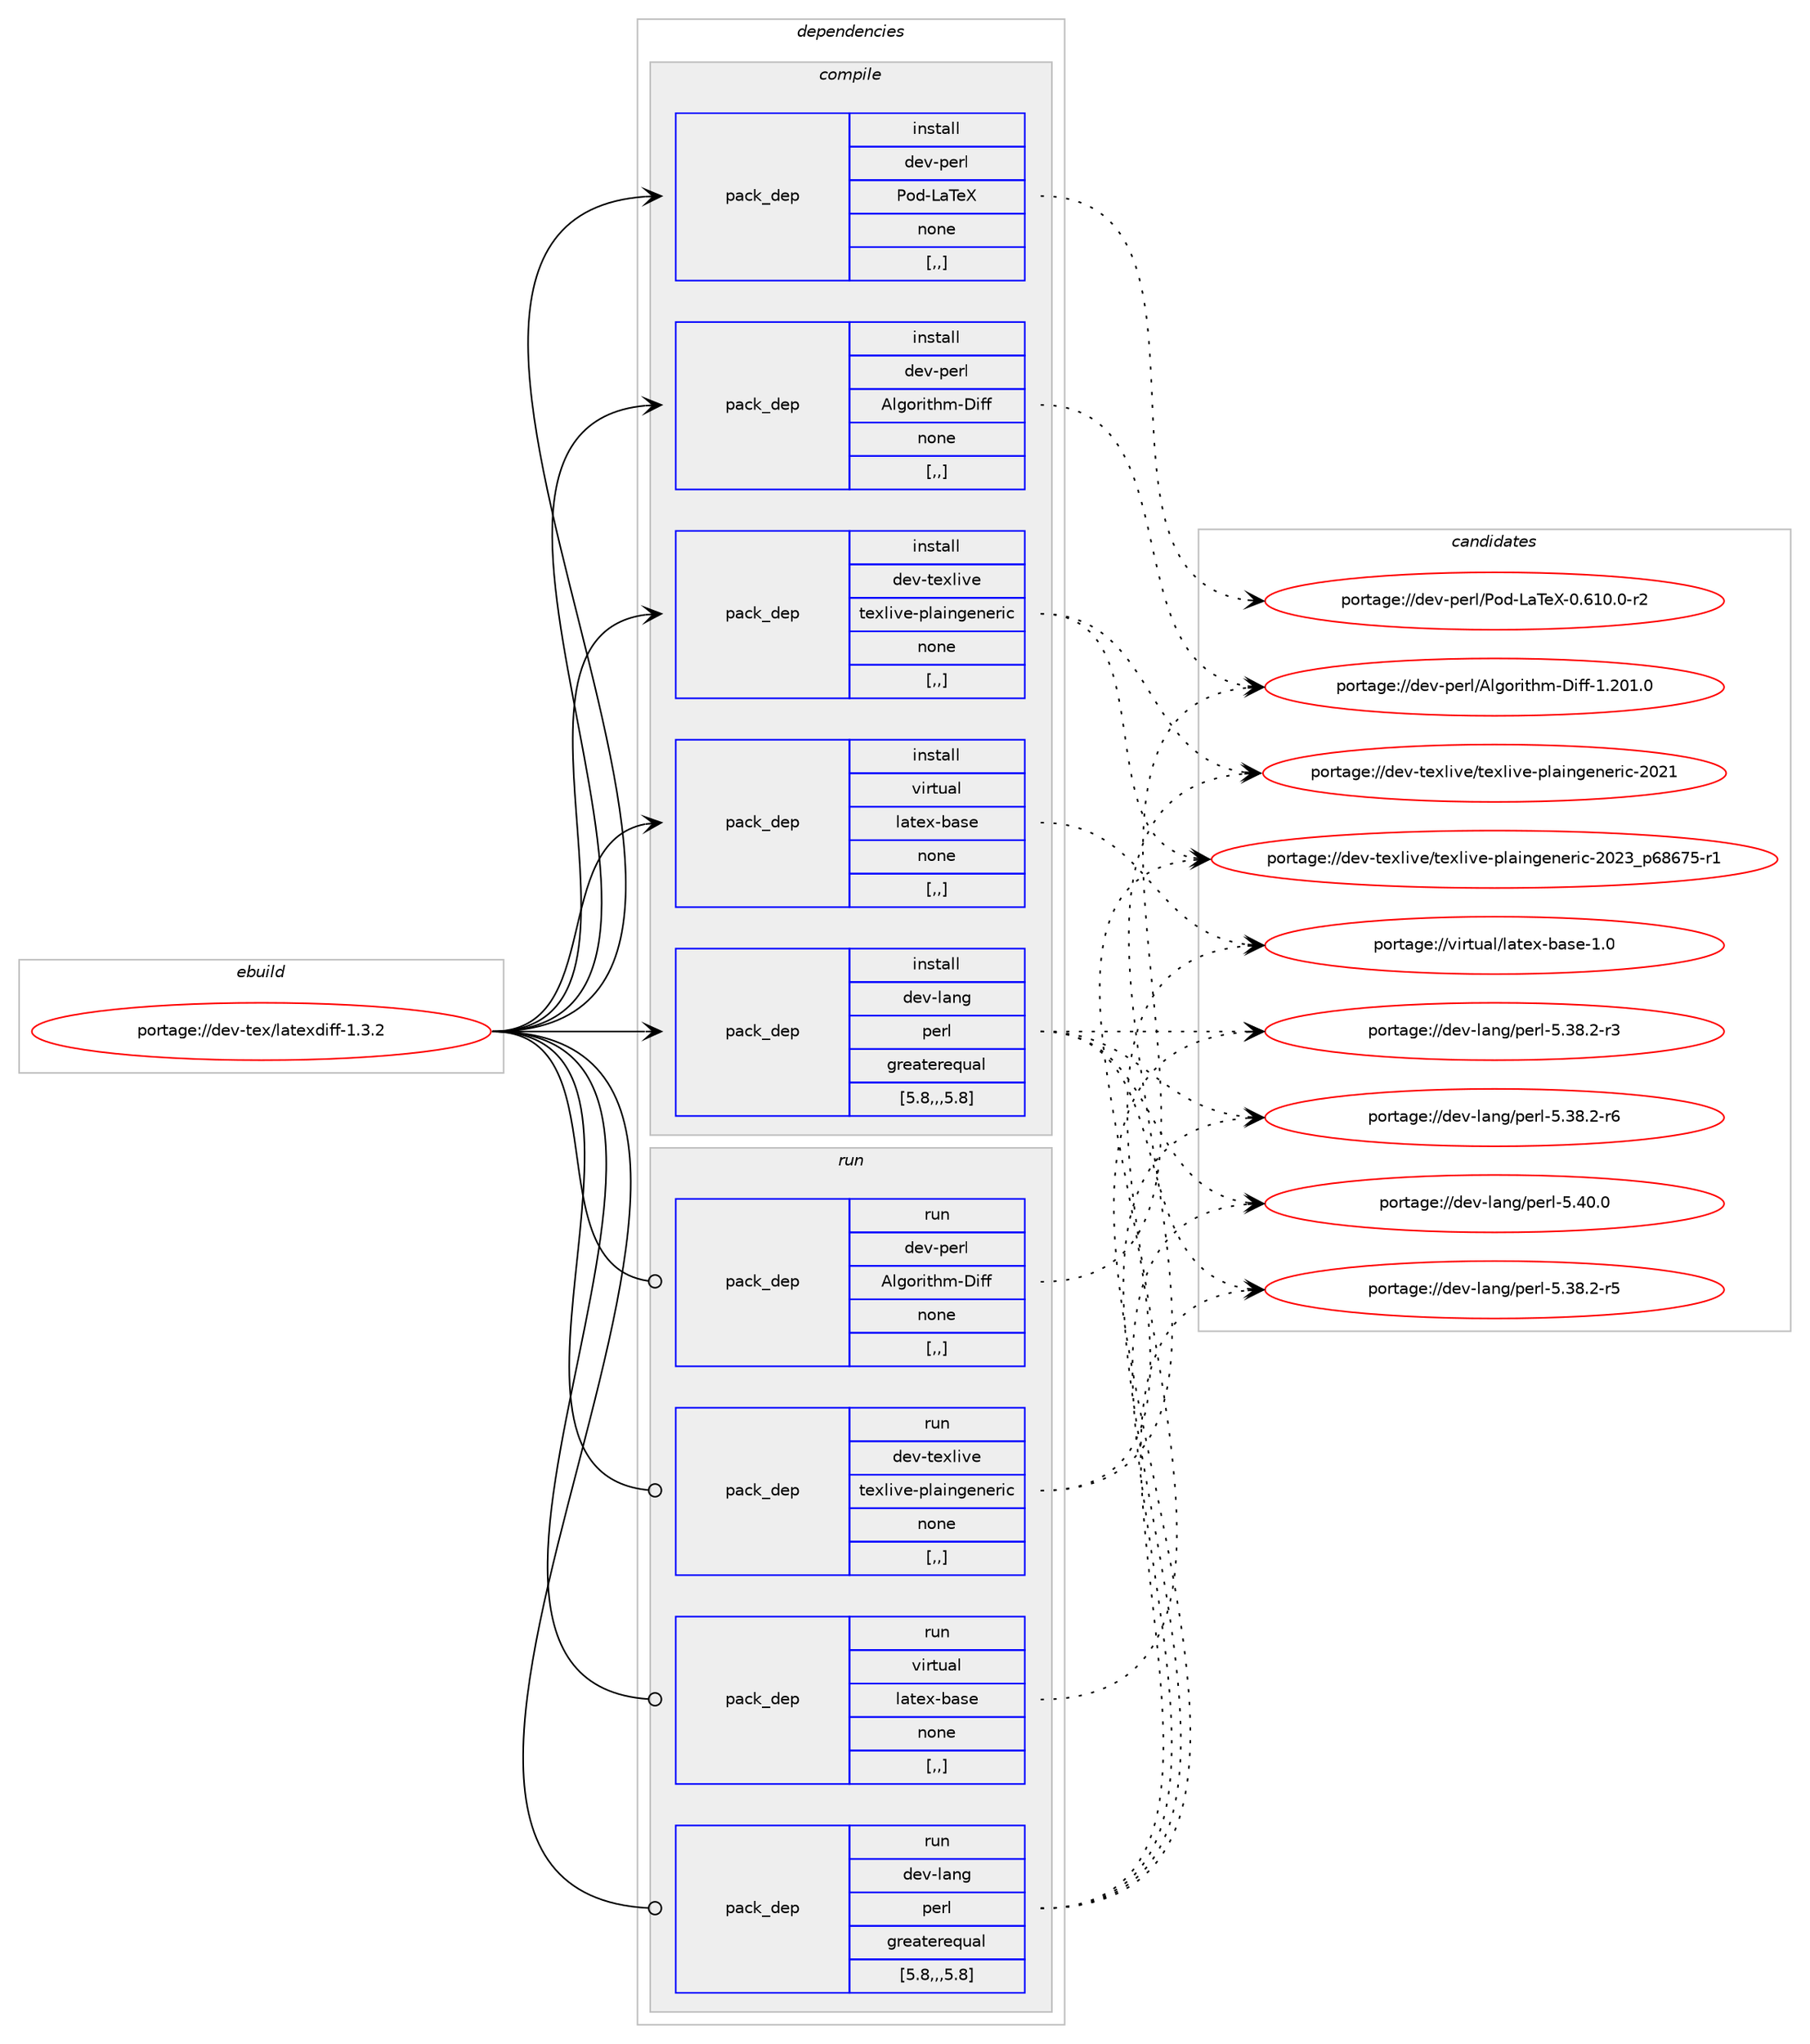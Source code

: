 digraph prolog {

# *************
# Graph options
# *************

newrank=true;
concentrate=true;
compound=true;
graph [rankdir=LR,fontname=Helvetica,fontsize=10,ranksep=1.5];#, ranksep=2.5, nodesep=0.2];
edge  [arrowhead=vee];
node  [fontname=Helvetica,fontsize=10];

# **********
# The ebuild
# **********

subgraph cluster_leftcol {
color=gray;
rank=same;
label=<<i>ebuild</i>>;
id [label="portage://dev-tex/latexdiff-1.3.2", color=red, width=4, href="../dev-tex/latexdiff-1.3.2.svg"];
}

# ****************
# The dependencies
# ****************

subgraph cluster_midcol {
color=gray;
label=<<i>dependencies</i>>;
subgraph cluster_compile {
fillcolor="#eeeeee";
style=filled;
label=<<i>compile</i>>;
subgraph pack148441 {
dependency208549 [label=<<TABLE BORDER="0" CELLBORDER="1" CELLSPACING="0" CELLPADDING="4" WIDTH="220"><TR><TD ROWSPAN="6" CELLPADDING="30">pack_dep</TD></TR><TR><TD WIDTH="110">install</TD></TR><TR><TD>dev-lang</TD></TR><TR><TD>perl</TD></TR><TR><TD>greaterequal</TD></TR><TR><TD>[5.8,,,5.8]</TD></TR></TABLE>>, shape=none, color=blue];
}
id:e -> dependency208549:w [weight=20,style="solid",arrowhead="vee"];
subgraph pack148442 {
dependency208550 [label=<<TABLE BORDER="0" CELLBORDER="1" CELLSPACING="0" CELLPADDING="4" WIDTH="220"><TR><TD ROWSPAN="6" CELLPADDING="30">pack_dep</TD></TR><TR><TD WIDTH="110">install</TD></TR><TR><TD>dev-perl</TD></TR><TR><TD>Algorithm-Diff</TD></TR><TR><TD>none</TD></TR><TR><TD>[,,]</TD></TR></TABLE>>, shape=none, color=blue];
}
id:e -> dependency208550:w [weight=20,style="solid",arrowhead="vee"];
subgraph pack148443 {
dependency208551 [label=<<TABLE BORDER="0" CELLBORDER="1" CELLSPACING="0" CELLPADDING="4" WIDTH="220"><TR><TD ROWSPAN="6" CELLPADDING="30">pack_dep</TD></TR><TR><TD WIDTH="110">install</TD></TR><TR><TD>dev-perl</TD></TR><TR><TD>Pod-LaTeX</TD></TR><TR><TD>none</TD></TR><TR><TD>[,,]</TD></TR></TABLE>>, shape=none, color=blue];
}
id:e -> dependency208551:w [weight=20,style="solid",arrowhead="vee"];
subgraph pack148444 {
dependency208552 [label=<<TABLE BORDER="0" CELLBORDER="1" CELLSPACING="0" CELLPADDING="4" WIDTH="220"><TR><TD ROWSPAN="6" CELLPADDING="30">pack_dep</TD></TR><TR><TD WIDTH="110">install</TD></TR><TR><TD>dev-texlive</TD></TR><TR><TD>texlive-plaingeneric</TD></TR><TR><TD>none</TD></TR><TR><TD>[,,]</TD></TR></TABLE>>, shape=none, color=blue];
}
id:e -> dependency208552:w [weight=20,style="solid",arrowhead="vee"];
subgraph pack148445 {
dependency208553 [label=<<TABLE BORDER="0" CELLBORDER="1" CELLSPACING="0" CELLPADDING="4" WIDTH="220"><TR><TD ROWSPAN="6" CELLPADDING="30">pack_dep</TD></TR><TR><TD WIDTH="110">install</TD></TR><TR><TD>virtual</TD></TR><TR><TD>latex-base</TD></TR><TR><TD>none</TD></TR><TR><TD>[,,]</TD></TR></TABLE>>, shape=none, color=blue];
}
id:e -> dependency208553:w [weight=20,style="solid",arrowhead="vee"];
}
subgraph cluster_compileandrun {
fillcolor="#eeeeee";
style=filled;
label=<<i>compile and run</i>>;
}
subgraph cluster_run {
fillcolor="#eeeeee";
style=filled;
label=<<i>run</i>>;
subgraph pack148446 {
dependency208554 [label=<<TABLE BORDER="0" CELLBORDER="1" CELLSPACING="0" CELLPADDING="4" WIDTH="220"><TR><TD ROWSPAN="6" CELLPADDING="30">pack_dep</TD></TR><TR><TD WIDTH="110">run</TD></TR><TR><TD>dev-lang</TD></TR><TR><TD>perl</TD></TR><TR><TD>greaterequal</TD></TR><TR><TD>[5.8,,,5.8]</TD></TR></TABLE>>, shape=none, color=blue];
}
id:e -> dependency208554:w [weight=20,style="solid",arrowhead="odot"];
subgraph pack148447 {
dependency208555 [label=<<TABLE BORDER="0" CELLBORDER="1" CELLSPACING="0" CELLPADDING="4" WIDTH="220"><TR><TD ROWSPAN="6" CELLPADDING="30">pack_dep</TD></TR><TR><TD WIDTH="110">run</TD></TR><TR><TD>dev-perl</TD></TR><TR><TD>Algorithm-Diff</TD></TR><TR><TD>none</TD></TR><TR><TD>[,,]</TD></TR></TABLE>>, shape=none, color=blue];
}
id:e -> dependency208555:w [weight=20,style="solid",arrowhead="odot"];
subgraph pack148448 {
dependency208556 [label=<<TABLE BORDER="0" CELLBORDER="1" CELLSPACING="0" CELLPADDING="4" WIDTH="220"><TR><TD ROWSPAN="6" CELLPADDING="30">pack_dep</TD></TR><TR><TD WIDTH="110">run</TD></TR><TR><TD>dev-texlive</TD></TR><TR><TD>texlive-plaingeneric</TD></TR><TR><TD>none</TD></TR><TR><TD>[,,]</TD></TR></TABLE>>, shape=none, color=blue];
}
id:e -> dependency208556:w [weight=20,style="solid",arrowhead="odot"];
subgraph pack148449 {
dependency208557 [label=<<TABLE BORDER="0" CELLBORDER="1" CELLSPACING="0" CELLPADDING="4" WIDTH="220"><TR><TD ROWSPAN="6" CELLPADDING="30">pack_dep</TD></TR><TR><TD WIDTH="110">run</TD></TR><TR><TD>virtual</TD></TR><TR><TD>latex-base</TD></TR><TR><TD>none</TD></TR><TR><TD>[,,]</TD></TR></TABLE>>, shape=none, color=blue];
}
id:e -> dependency208557:w [weight=20,style="solid",arrowhead="odot"];
}
}

# **************
# The candidates
# **************

subgraph cluster_choices {
rank=same;
color=gray;
label=<<i>candidates</i>>;

subgraph choice148441 {
color=black;
nodesep=1;
choice10010111845108971101034711210111410845534652484648 [label="portage://dev-lang/perl-5.40.0", color=red, width=4,href="../dev-lang/perl-5.40.0.svg"];
choice100101118451089711010347112101114108455346515646504511454 [label="portage://dev-lang/perl-5.38.2-r6", color=red, width=4,href="../dev-lang/perl-5.38.2-r6.svg"];
choice100101118451089711010347112101114108455346515646504511453 [label="portage://dev-lang/perl-5.38.2-r5", color=red, width=4,href="../dev-lang/perl-5.38.2-r5.svg"];
choice100101118451089711010347112101114108455346515646504511451 [label="portage://dev-lang/perl-5.38.2-r3", color=red, width=4,href="../dev-lang/perl-5.38.2-r3.svg"];
dependency208549:e -> choice10010111845108971101034711210111410845534652484648:w [style=dotted,weight="100"];
dependency208549:e -> choice100101118451089711010347112101114108455346515646504511454:w [style=dotted,weight="100"];
dependency208549:e -> choice100101118451089711010347112101114108455346515646504511453:w [style=dotted,weight="100"];
dependency208549:e -> choice100101118451089711010347112101114108455346515646504511451:w [style=dotted,weight="100"];
}
subgraph choice148442 {
color=black;
nodesep=1;
choice10010111845112101114108476510810311111410511610410945681051021024549465048494648 [label="portage://dev-perl/Algorithm-Diff-1.201.0", color=red, width=4,href="../dev-perl/Algorithm-Diff-1.201.0.svg"];
dependency208550:e -> choice10010111845112101114108476510810311111410511610410945681051021024549465048494648:w [style=dotted,weight="100"];
}
subgraph choice148443 {
color=black;
nodesep=1;
choice100101118451121011141084780111100457697841018845484654494846484511450 [label="portage://dev-perl/Pod-LaTeX-0.610.0-r2", color=red, width=4,href="../dev-perl/Pod-LaTeX-0.610.0-r2.svg"];
dependency208551:e -> choice100101118451121011141084780111100457697841018845484654494846484511450:w [style=dotted,weight="100"];
}
subgraph choice148444 {
color=black;
nodesep=1;
choice100101118451161011201081051181014711610112010810511810145112108971051101031011101011141059945504850519511254565455534511449 [label="portage://dev-texlive/texlive-plaingeneric-2023_p68675-r1", color=red, width=4,href="../dev-texlive/texlive-plaingeneric-2023_p68675-r1.svg"];
choice10010111845116101120108105118101471161011201081051181014511210897105110103101110101114105994550485049 [label="portage://dev-texlive/texlive-plaingeneric-2021", color=red, width=4,href="../dev-texlive/texlive-plaingeneric-2021.svg"];
dependency208552:e -> choice100101118451161011201081051181014711610112010810511810145112108971051101031011101011141059945504850519511254565455534511449:w [style=dotted,weight="100"];
dependency208552:e -> choice10010111845116101120108105118101471161011201081051181014511210897105110103101110101114105994550485049:w [style=dotted,weight="100"];
}
subgraph choice148445 {
color=black;
nodesep=1;
choice11810511411611797108471089711610112045989711510145494648 [label="portage://virtual/latex-base-1.0", color=red, width=4,href="../virtual/latex-base-1.0.svg"];
dependency208553:e -> choice11810511411611797108471089711610112045989711510145494648:w [style=dotted,weight="100"];
}
subgraph choice148446 {
color=black;
nodesep=1;
choice10010111845108971101034711210111410845534652484648 [label="portage://dev-lang/perl-5.40.0", color=red, width=4,href="../dev-lang/perl-5.40.0.svg"];
choice100101118451089711010347112101114108455346515646504511454 [label="portage://dev-lang/perl-5.38.2-r6", color=red, width=4,href="../dev-lang/perl-5.38.2-r6.svg"];
choice100101118451089711010347112101114108455346515646504511453 [label="portage://dev-lang/perl-5.38.2-r5", color=red, width=4,href="../dev-lang/perl-5.38.2-r5.svg"];
choice100101118451089711010347112101114108455346515646504511451 [label="portage://dev-lang/perl-5.38.2-r3", color=red, width=4,href="../dev-lang/perl-5.38.2-r3.svg"];
dependency208554:e -> choice10010111845108971101034711210111410845534652484648:w [style=dotted,weight="100"];
dependency208554:e -> choice100101118451089711010347112101114108455346515646504511454:w [style=dotted,weight="100"];
dependency208554:e -> choice100101118451089711010347112101114108455346515646504511453:w [style=dotted,weight="100"];
dependency208554:e -> choice100101118451089711010347112101114108455346515646504511451:w [style=dotted,weight="100"];
}
subgraph choice148447 {
color=black;
nodesep=1;
choice10010111845112101114108476510810311111410511610410945681051021024549465048494648 [label="portage://dev-perl/Algorithm-Diff-1.201.0", color=red, width=4,href="../dev-perl/Algorithm-Diff-1.201.0.svg"];
dependency208555:e -> choice10010111845112101114108476510810311111410511610410945681051021024549465048494648:w [style=dotted,weight="100"];
}
subgraph choice148448 {
color=black;
nodesep=1;
choice100101118451161011201081051181014711610112010810511810145112108971051101031011101011141059945504850519511254565455534511449 [label="portage://dev-texlive/texlive-plaingeneric-2023_p68675-r1", color=red, width=4,href="../dev-texlive/texlive-plaingeneric-2023_p68675-r1.svg"];
choice10010111845116101120108105118101471161011201081051181014511210897105110103101110101114105994550485049 [label="portage://dev-texlive/texlive-plaingeneric-2021", color=red, width=4,href="../dev-texlive/texlive-plaingeneric-2021.svg"];
dependency208556:e -> choice100101118451161011201081051181014711610112010810511810145112108971051101031011101011141059945504850519511254565455534511449:w [style=dotted,weight="100"];
dependency208556:e -> choice10010111845116101120108105118101471161011201081051181014511210897105110103101110101114105994550485049:w [style=dotted,weight="100"];
}
subgraph choice148449 {
color=black;
nodesep=1;
choice11810511411611797108471089711610112045989711510145494648 [label="portage://virtual/latex-base-1.0", color=red, width=4,href="../virtual/latex-base-1.0.svg"];
dependency208557:e -> choice11810511411611797108471089711610112045989711510145494648:w [style=dotted,weight="100"];
}
}

}
